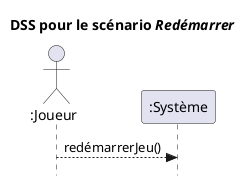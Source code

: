 @startuml DSS pour le scénario Redémarrer
title DSS pour le scénario //Redémarrer//
skinparam Style strictuml
actor ":Joueur" as J
participant ":Système" as S
J --> S : redémarrerJeu()
@enduml